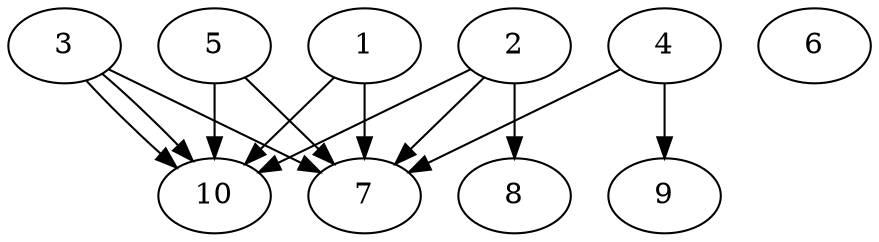 // DAG automatically generated by daggen at Thu Oct  3 13:58:04 2019
// ./daggen --dot -n 10 --ccr 0.3 --fat 0.9 --regular 0.5 --density 0.9 --mindata 5242880 --maxdata 52428800 
digraph G {
  1 [size="47851520", alpha="0.05", expect_size="14355456"] 
  1 -> 7 [size ="14355456"]
  1 -> 10 [size ="14355456"]
  2 [size="142772907", alpha="0.10", expect_size="42831872"] 
  2 -> 7 [size ="42831872"]
  2 -> 8 [size ="42831872"]
  2 -> 10 [size ="42831872"]
  3 [size="89978880", alpha="0.01", expect_size="26993664"] 
  3 -> 7 [size ="26993664"]
  3 -> 10 [size ="26993664"]
  3 -> 10 [size ="26993664"]
  4 [size="127679147", alpha="0.01", expect_size="38303744"] 
  4 -> 7 [size ="38303744"]
  4 -> 9 [size ="38303744"]
  5 [size="64829440", alpha="0.19", expect_size="19448832"] 
  5 -> 7 [size ="19448832"]
  5 -> 10 [size ="19448832"]
  6 [size="136359253", alpha="0.16", expect_size="40907776"] 
  7 [size="141202773", alpha="0.17", expect_size="42360832"] 
  8 [size="41932800", alpha="0.19", expect_size="12579840"] 
  9 [size="70304427", alpha="0.10", expect_size="21091328"] 
  10 [size="95590400", alpha="0.18", expect_size="28677120"] 
}
